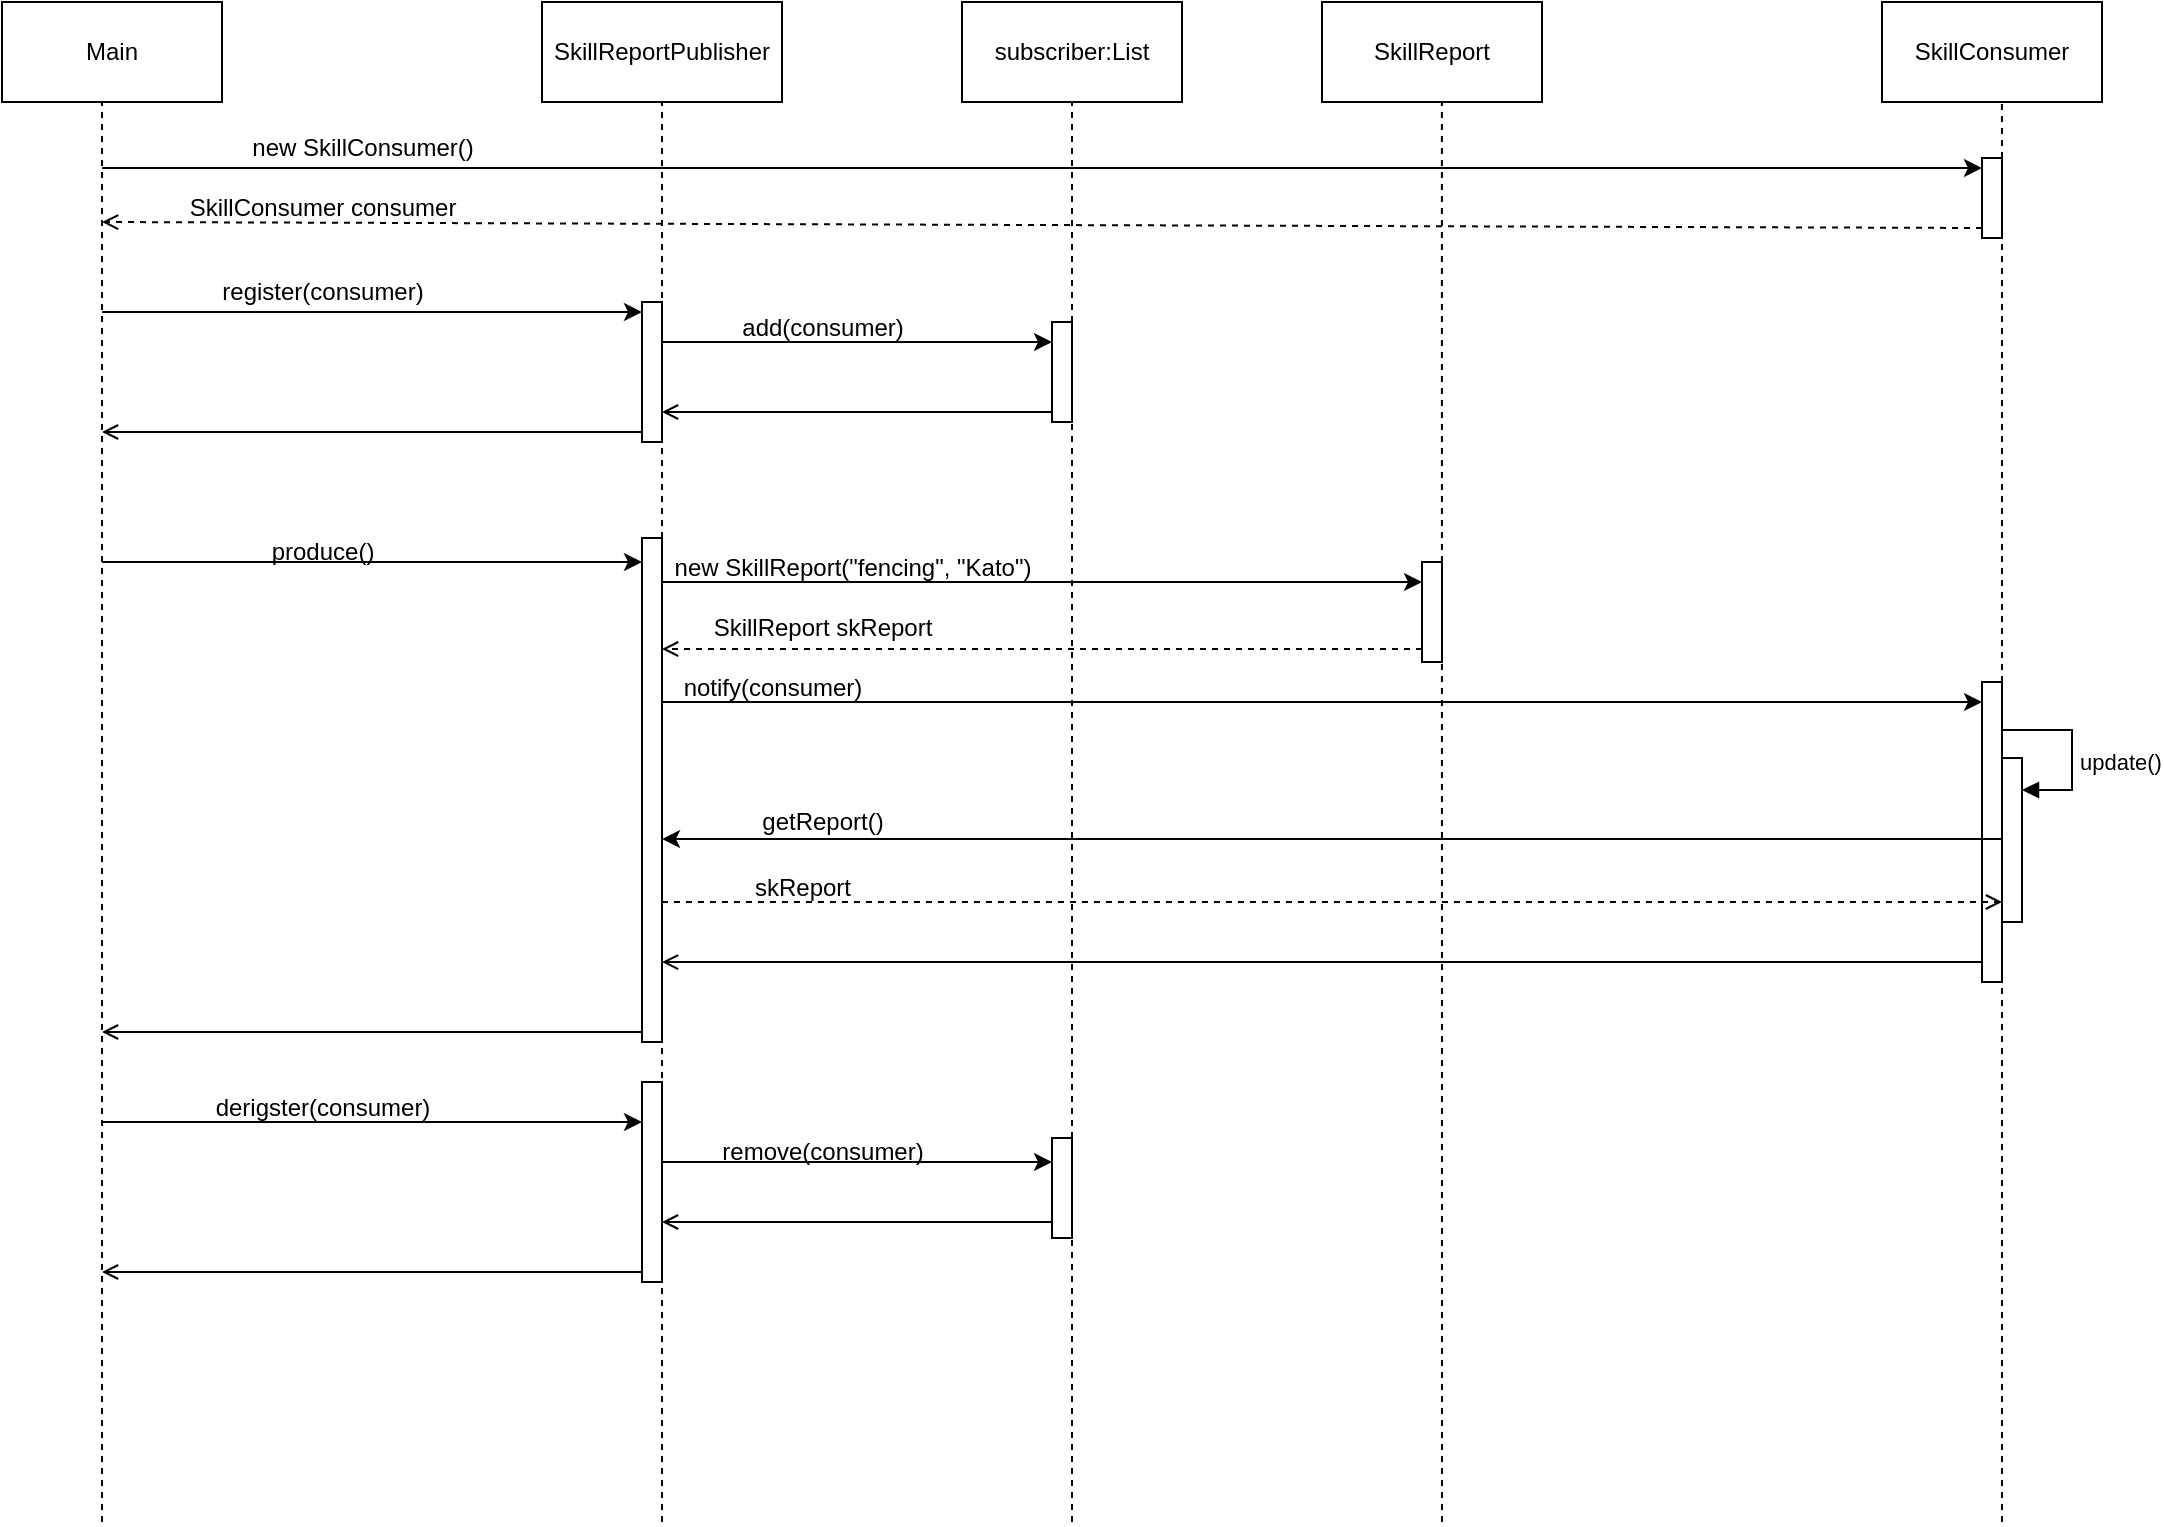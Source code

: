 <mxfile version="24.5.2" type="device">
  <diagram name="Seite-1" id="-83b8j7StGtTNXKLQQDX">
    <mxGraphModel dx="2074" dy="1132" grid="1" gridSize="10" guides="1" tooltips="1" connect="1" arrows="1" fold="1" page="1" pageScale="1" pageWidth="1169" pageHeight="827" math="0" shadow="0">
      <root>
        <mxCell id="0" />
        <mxCell id="1" parent="0" />
        <mxCell id="wSOtUR4zhJFM04Z9DMXD-2" value="" style="endArrow=none;dashed=1;html=1;rounded=0;entryX=0.5;entryY=1;entryDx=0;entryDy=0;" edge="1" parent="1" target="wSOtUR4zhJFM04Z9DMXD-5">
          <mxGeometry width="50" height="50" relative="1" as="geometry">
            <mxPoint x="390" y="810" as="sourcePoint" />
            <mxPoint x="389.5" y="120" as="targetPoint" />
          </mxGeometry>
        </mxCell>
        <mxCell id="wSOtUR4zhJFM04Z9DMXD-3" value="SkillConsumer" style="html=1;whiteSpace=wrap;" vertex="1" parent="1">
          <mxGeometry x="1000" y="50" width="110" height="50" as="geometry" />
        </mxCell>
        <mxCell id="wSOtUR4zhJFM04Z9DMXD-4" value="SkillReport" style="html=1;whiteSpace=wrap;" vertex="1" parent="1">
          <mxGeometry x="720" y="50" width="110" height="50" as="geometry" />
        </mxCell>
        <mxCell id="wSOtUR4zhJFM04Z9DMXD-5" value="SkillReportPublisher" style="html=1;whiteSpace=wrap;" vertex="1" parent="1">
          <mxGeometry x="330" y="50" width="120" height="50" as="geometry" />
        </mxCell>
        <mxCell id="wSOtUR4zhJFM04Z9DMXD-6" value="Main" style="html=1;whiteSpace=wrap;" vertex="1" parent="1">
          <mxGeometry x="60" y="50" width="110" height="50" as="geometry" />
        </mxCell>
        <mxCell id="wSOtUR4zhJFM04Z9DMXD-7" value="" style="endArrow=none;dashed=1;html=1;rounded=0;entryX=0.545;entryY=1;entryDx=0;entryDy=0;entryPerimeter=0;" edge="1" parent="1" target="wSOtUR4zhJFM04Z9DMXD-4">
          <mxGeometry width="50" height="50" relative="1" as="geometry">
            <mxPoint x="780" y="810" as="sourcePoint" />
            <mxPoint x="780" y="120" as="targetPoint" />
          </mxGeometry>
        </mxCell>
        <mxCell id="wSOtUR4zhJFM04Z9DMXD-8" value="" style="endArrow=none;dashed=1;html=1;rounded=0;entryX=0.545;entryY=1;entryDx=0;entryDy=0;entryPerimeter=0;" edge="1" parent="1" source="wSOtUR4zhJFM04Z9DMXD-29" target="wSOtUR4zhJFM04Z9DMXD-3">
          <mxGeometry width="50" height="50" relative="1" as="geometry">
            <mxPoint x="1060" y="560" as="sourcePoint" />
            <mxPoint x="1060" y="120" as="targetPoint" />
            <Array as="points">
              <mxPoint x="1060" y="120" />
            </Array>
          </mxGeometry>
        </mxCell>
        <mxCell id="wSOtUR4zhJFM04Z9DMXD-9" value="" style="endArrow=classic;html=1;rounded=0;entryX=0;entryY=0;entryDx=0;entryDy=5;entryPerimeter=0;" edge="1" parent="1" target="wSOtUR4zhJFM04Z9DMXD-29">
          <mxGeometry width="50" height="50" relative="1" as="geometry">
            <mxPoint x="110" y="133" as="sourcePoint" />
            <mxPoint x="1060" y="130" as="targetPoint" />
          </mxGeometry>
        </mxCell>
        <mxCell id="wSOtUR4zhJFM04Z9DMXD-10" value="new SkillConsumer()" style="text;html=1;align=center;verticalAlign=middle;resizable=0;points=[];autosize=1;strokeColor=none;fillColor=none;" vertex="1" parent="1">
          <mxGeometry x="175" y="108" width="130" height="30" as="geometry" />
        </mxCell>
        <mxCell id="wSOtUR4zhJFM04Z9DMXD-12" value="SkillConsumer consumer" style="text;html=1;align=center;verticalAlign=middle;resizable=0;points=[];autosize=1;strokeColor=none;fillColor=none;" vertex="1" parent="1">
          <mxGeometry x="140" y="138" width="160" height="30" as="geometry" />
        </mxCell>
        <mxCell id="wSOtUR4zhJFM04Z9DMXD-14" value="register(consumer)" style="text;html=1;align=center;verticalAlign=middle;resizable=0;points=[];autosize=1;strokeColor=none;fillColor=none;" vertex="1" parent="1">
          <mxGeometry x="160" y="180" width="120" height="30" as="geometry" />
        </mxCell>
        <mxCell id="wSOtUR4zhJFM04Z9DMXD-15" value="subscriber:List" style="html=1;whiteSpace=wrap;" vertex="1" parent="1">
          <mxGeometry x="540" y="50" width="110" height="50" as="geometry" />
        </mxCell>
        <mxCell id="wSOtUR4zhJFM04Z9DMXD-16" value="" style="endArrow=none;dashed=1;html=1;rounded=0;entryX=0.5;entryY=1;entryDx=0;entryDy=0;" edge="1" parent="1" target="wSOtUR4zhJFM04Z9DMXD-15">
          <mxGeometry width="50" height="50" relative="1" as="geometry">
            <mxPoint x="595" y="810" as="sourcePoint" />
            <mxPoint x="594.5" y="120" as="targetPoint" />
          </mxGeometry>
        </mxCell>
        <mxCell id="wSOtUR4zhJFM04Z9DMXD-18" value="add(consumer)" style="text;html=1;align=center;verticalAlign=middle;resizable=0;points=[];autosize=1;strokeColor=none;fillColor=none;" vertex="1" parent="1">
          <mxGeometry x="420" y="198" width="100" height="30" as="geometry" />
        </mxCell>
        <mxCell id="wSOtUR4zhJFM04Z9DMXD-20" value="" style="endArrow=open;html=1;rounded=0;exitX=0;exitY=1;exitDx=0;exitDy=-5;exitPerimeter=0;endFill=0;" edge="1" parent="1" source="wSOtUR4zhJFM04Z9DMXD-35">
          <mxGeometry width="50" height="50" relative="1" as="geometry">
            <mxPoint x="390" y="270" as="sourcePoint" />
            <mxPoint x="110" y="265" as="targetPoint" />
          </mxGeometry>
        </mxCell>
        <mxCell id="wSOtUR4zhJFM04Z9DMXD-22" value="produce()" style="text;html=1;align=center;verticalAlign=middle;resizable=0;points=[];autosize=1;strokeColor=none;fillColor=none;" vertex="1" parent="1">
          <mxGeometry x="185" y="310" width="70" height="30" as="geometry" />
        </mxCell>
        <mxCell id="wSOtUR4zhJFM04Z9DMXD-24" value="new SkillReport(&quot;fencing&quot;, &quot;Kato&quot;)" style="text;html=1;align=center;verticalAlign=middle;resizable=0;points=[];autosize=1;strokeColor=none;fillColor=none;" vertex="1" parent="1">
          <mxGeometry x="385" y="318" width="200" height="30" as="geometry" />
        </mxCell>
        <mxCell id="wSOtUR4zhJFM04Z9DMXD-26" value="SkillReport skReport" style="text;html=1;align=center;verticalAlign=middle;resizable=0;points=[];autosize=1;strokeColor=none;fillColor=none;" vertex="1" parent="1">
          <mxGeometry x="405" y="348" width="130" height="30" as="geometry" />
        </mxCell>
        <mxCell id="wSOtUR4zhJFM04Z9DMXD-27" value="" style="endArrow=classic;html=1;rounded=0;" edge="1" parent="1" target="wSOtUR4zhJFM04Z9DMXD-46">
          <mxGeometry width="50" height="50" relative="1" as="geometry">
            <mxPoint x="390" y="400" as="sourcePoint" />
            <mxPoint x="1000" y="400" as="targetPoint" />
          </mxGeometry>
        </mxCell>
        <mxCell id="wSOtUR4zhJFM04Z9DMXD-28" value="notify(consumer)" style="text;html=1;align=center;verticalAlign=middle;resizable=0;points=[];autosize=1;strokeColor=none;fillColor=none;" vertex="1" parent="1">
          <mxGeometry x="390" y="378" width="110" height="30" as="geometry" />
        </mxCell>
        <mxCell id="wSOtUR4zhJFM04Z9DMXD-30" value="" style="endArrow=none;dashed=1;html=1;rounded=0;" edge="1" parent="1" source="wSOtUR4zhJFM04Z9DMXD-46" target="wSOtUR4zhJFM04Z9DMXD-29">
          <mxGeometry width="50" height="50" relative="1" as="geometry">
            <mxPoint x="1060" y="560" as="sourcePoint" />
            <mxPoint x="1060" y="120" as="targetPoint" />
            <Array as="points">
              <mxPoint x="1060" y="280" />
            </Array>
          </mxGeometry>
        </mxCell>
        <mxCell id="wSOtUR4zhJFM04Z9DMXD-29" value="" style="html=1;points=[[0,0,0,0,5],[0,1,0,0,-5],[1,0,0,0,5],[1,1,0,0,-5]];perimeter=orthogonalPerimeter;outlineConnect=0;targetShapes=umlLifeline;portConstraint=eastwest;newEdgeStyle={&quot;curved&quot;:0,&quot;rounded&quot;:0};" vertex="1" parent="1">
          <mxGeometry x="1050" y="128" width="10" height="40" as="geometry" />
        </mxCell>
        <mxCell id="wSOtUR4zhJFM04Z9DMXD-32" value="" style="endArrow=open;html=1;rounded=0;exitX=0;exitY=1;exitDx=0;exitDy=-5;exitPerimeter=0;dashed=1;endFill=0;" edge="1" parent="1" source="wSOtUR4zhJFM04Z9DMXD-29">
          <mxGeometry width="50" height="50" relative="1" as="geometry">
            <mxPoint x="560" y="500" as="sourcePoint" />
            <mxPoint x="110" y="160" as="targetPoint" />
          </mxGeometry>
        </mxCell>
        <mxCell id="wSOtUR4zhJFM04Z9DMXD-33" value="" style="endArrow=none;dashed=1;html=1;rounded=0;" edge="1" parent="1">
          <mxGeometry width="50" height="50" relative="1" as="geometry">
            <mxPoint x="110" y="810" as="sourcePoint" />
            <mxPoint x="110" y="100" as="targetPoint" />
          </mxGeometry>
        </mxCell>
        <mxCell id="wSOtUR4zhJFM04Z9DMXD-35" value="" style="html=1;points=[[0,0,0,0,5],[0,1,0,0,-5],[1,0,0,0,5],[1,1,0,0,-5]];perimeter=orthogonalPerimeter;outlineConnect=0;targetShapes=umlLifeline;portConstraint=eastwest;newEdgeStyle={&quot;curved&quot;:0,&quot;rounded&quot;:0};" vertex="1" parent="1">
          <mxGeometry x="380" y="200" width="10" height="70" as="geometry" />
        </mxCell>
        <mxCell id="wSOtUR4zhJFM04Z9DMXD-36" value="" style="endArrow=classic;html=1;rounded=0;entryX=0;entryY=0;entryDx=0;entryDy=5;entryPerimeter=0;" edge="1" parent="1" target="wSOtUR4zhJFM04Z9DMXD-35">
          <mxGeometry width="50" height="50" relative="1" as="geometry">
            <mxPoint x="110" y="205" as="sourcePoint" />
            <mxPoint x="610" y="450" as="targetPoint" />
          </mxGeometry>
        </mxCell>
        <mxCell id="wSOtUR4zhJFM04Z9DMXD-37" value="" style="html=1;points=[[0,0,0,0,5],[0,1,0,0,-5],[1,0,0,0,5],[1,1,0,0,-5]];perimeter=orthogonalPerimeter;outlineConnect=0;targetShapes=umlLifeline;portConstraint=eastwest;newEdgeStyle={&quot;curved&quot;:0,&quot;rounded&quot;:0};" vertex="1" parent="1">
          <mxGeometry x="585" y="210" width="10" height="50" as="geometry" />
        </mxCell>
        <mxCell id="wSOtUR4zhJFM04Z9DMXD-38" value="" style="endArrow=classic;html=1;rounded=0;" edge="1" parent="1" source="wSOtUR4zhJFM04Z9DMXD-35" target="wSOtUR4zhJFM04Z9DMXD-37">
          <mxGeometry width="50" height="50" relative="1" as="geometry">
            <mxPoint x="400" y="220" as="sourcePoint" />
            <mxPoint x="610" y="450" as="targetPoint" />
            <Array as="points">
              <mxPoint x="480" y="220" />
            </Array>
          </mxGeometry>
        </mxCell>
        <mxCell id="wSOtUR4zhJFM04Z9DMXD-39" value="" style="endArrow=open;html=1;rounded=0;exitX=0;exitY=1;exitDx=0;exitDy=-5;exitPerimeter=0;endFill=0;" edge="1" parent="1" source="wSOtUR4zhJFM04Z9DMXD-37" target="wSOtUR4zhJFM04Z9DMXD-35">
          <mxGeometry width="50" height="50" relative="1" as="geometry">
            <mxPoint x="580" y="250" as="sourcePoint" />
            <mxPoint x="390" y="250" as="targetPoint" />
          </mxGeometry>
        </mxCell>
        <mxCell id="wSOtUR4zhJFM04Z9DMXD-40" value="" style="html=1;points=[[0,0,0,0,5],[0,1,0,0,-5],[1,0,0,0,5],[1,1,0,0,-5]];perimeter=orthogonalPerimeter;outlineConnect=0;targetShapes=umlLifeline;portConstraint=eastwest;newEdgeStyle={&quot;curved&quot;:0,&quot;rounded&quot;:0};" vertex="1" parent="1">
          <mxGeometry x="380" y="318" width="10" height="252" as="geometry" />
        </mxCell>
        <mxCell id="wSOtUR4zhJFM04Z9DMXD-42" value="" style="endArrow=classic;html=1;rounded=0;" edge="1" parent="1" target="wSOtUR4zhJFM04Z9DMXD-40">
          <mxGeometry width="50" height="50" relative="1" as="geometry">
            <mxPoint x="110" y="330" as="sourcePoint" />
            <mxPoint x="610" y="450" as="targetPoint" />
          </mxGeometry>
        </mxCell>
        <mxCell id="wSOtUR4zhJFM04Z9DMXD-43" value="" style="html=1;points=[[0,0,0,0,5],[0,1,0,0,-5],[1,0,0,0,5],[1,1,0,0,-5]];perimeter=orthogonalPerimeter;outlineConnect=0;targetShapes=umlLifeline;portConstraint=eastwest;newEdgeStyle={&quot;curved&quot;:0,&quot;rounded&quot;:0};" vertex="1" parent="1">
          <mxGeometry x="770" y="330" width="10" height="50" as="geometry" />
        </mxCell>
        <mxCell id="wSOtUR4zhJFM04Z9DMXD-44" value="" style="endArrow=classic;html=1;rounded=0;entryX=0;entryY=0;entryDx=0;entryDy=5;entryPerimeter=0;" edge="1" parent="1">
          <mxGeometry width="50" height="50" relative="1" as="geometry">
            <mxPoint x="390" y="340" as="sourcePoint" />
            <mxPoint x="770" y="340" as="targetPoint" />
          </mxGeometry>
        </mxCell>
        <mxCell id="wSOtUR4zhJFM04Z9DMXD-45" value="" style="endArrow=open;html=1;rounded=0;dashed=1;endFill=0;" edge="1" parent="1">
          <mxGeometry width="50" height="50" relative="1" as="geometry">
            <mxPoint x="770" y="373.5" as="sourcePoint" />
            <mxPoint x="390" y="373.5" as="targetPoint" />
          </mxGeometry>
        </mxCell>
        <mxCell id="wSOtUR4zhJFM04Z9DMXD-48" value="" style="endArrow=none;dashed=1;html=1;rounded=0;" edge="1" parent="1" target="wSOtUR4zhJFM04Z9DMXD-46">
          <mxGeometry width="50" height="50" relative="1" as="geometry">
            <mxPoint x="1060" y="810" as="sourcePoint" />
            <mxPoint x="1060" y="168" as="targetPoint" />
            <Array as="points">
              <mxPoint x="1060" y="490" />
            </Array>
          </mxGeometry>
        </mxCell>
        <mxCell id="wSOtUR4zhJFM04Z9DMXD-46" value="" style="html=1;points=[[0,0,0,0,5],[0,1,0,0,-5],[1,0,0,0,5],[1,1,0,0,-5]];perimeter=orthogonalPerimeter;outlineConnect=0;targetShapes=umlLifeline;portConstraint=eastwest;newEdgeStyle={&quot;curved&quot;:0,&quot;rounded&quot;:0};" vertex="1" parent="1">
          <mxGeometry x="1050" y="390" width="10" height="150" as="geometry" />
        </mxCell>
        <mxCell id="wSOtUR4zhJFM04Z9DMXD-49" value="" style="html=1;points=[[0,0,0,0,5],[0,1,0,0,-5],[1,0,0,0,5],[1,1,0,0,-5]];perimeter=orthogonalPerimeter;outlineConnect=0;targetShapes=umlLifeline;portConstraint=eastwest;newEdgeStyle={&quot;curved&quot;:0,&quot;rounded&quot;:0};" vertex="1" parent="1">
          <mxGeometry x="1060" y="428.02" width="10" height="81.98" as="geometry" />
        </mxCell>
        <mxCell id="wSOtUR4zhJFM04Z9DMXD-50" value="update()" style="html=1;align=left;spacingLeft=2;endArrow=block;rounded=0;edgeStyle=orthogonalEdgeStyle;curved=0;rounded=0;exitX=1;exitY=0.281;exitDx=0;exitDy=0;exitPerimeter=0;" edge="1" target="wSOtUR4zhJFM04Z9DMXD-49" parent="1">
          <mxGeometry x="0.133" relative="1" as="geometry">
            <mxPoint x="1060" y="414.004" as="sourcePoint" />
            <Array as="points">
              <mxPoint x="1095" y="414.02" />
              <mxPoint x="1095" y="444.02" />
            </Array>
            <mxPoint as="offset" />
          </mxGeometry>
        </mxCell>
        <mxCell id="wSOtUR4zhJFM04Z9DMXD-51" value="" style="endArrow=classic;html=1;rounded=0;" edge="1" parent="1">
          <mxGeometry width="50" height="50" relative="1" as="geometry">
            <mxPoint x="1060" y="468.51" as="sourcePoint" />
            <mxPoint x="390" y="468.51" as="targetPoint" />
          </mxGeometry>
        </mxCell>
        <mxCell id="wSOtUR4zhJFM04Z9DMXD-52" value="getReport()" style="text;html=1;align=center;verticalAlign=middle;resizable=0;points=[];autosize=1;strokeColor=none;fillColor=none;" vertex="1" parent="1">
          <mxGeometry x="430" y="445" width="80" height="30" as="geometry" />
        </mxCell>
        <mxCell id="wSOtUR4zhJFM04Z9DMXD-54" value="" style="endArrow=open;html=1;rounded=0;endFill=0;dashed=1;" edge="1" parent="1">
          <mxGeometry width="50" height="50" relative="1" as="geometry">
            <mxPoint x="390" y="500" as="sourcePoint" />
            <mxPoint x="1060" y="500" as="targetPoint" />
          </mxGeometry>
        </mxCell>
        <mxCell id="wSOtUR4zhJFM04Z9DMXD-55" value="skReport" style="text;html=1;align=center;verticalAlign=middle;resizable=0;points=[];autosize=1;strokeColor=none;fillColor=none;" vertex="1" parent="1">
          <mxGeometry x="425" y="478" width="70" height="30" as="geometry" />
        </mxCell>
        <mxCell id="wSOtUR4zhJFM04Z9DMXD-56" value="" style="endArrow=open;html=1;rounded=0;entryX=1;entryY=0.91;entryDx=0;entryDy=0;entryPerimeter=0;exitX=0;exitY=1;exitDx=0;exitDy=-5;exitPerimeter=0;endFill=0;" edge="1" parent="1">
          <mxGeometry width="50" height="50" relative="1" as="geometry">
            <mxPoint x="1050" y="530" as="sourcePoint" />
            <mxPoint x="390" y="530.02" as="targetPoint" />
          </mxGeometry>
        </mxCell>
        <mxCell id="wSOtUR4zhJFM04Z9DMXD-57" value="" style="endArrow=open;html=1;rounded=0;exitX=0;exitY=1;exitDx=0;exitDy=-5;exitPerimeter=0;endFill=0;" edge="1" parent="1" source="wSOtUR4zhJFM04Z9DMXD-40">
          <mxGeometry width="50" height="50" relative="1" as="geometry">
            <mxPoint x="560" y="500" as="sourcePoint" />
            <mxPoint x="110" y="565" as="targetPoint" />
          </mxGeometry>
        </mxCell>
        <mxCell id="wSOtUR4zhJFM04Z9DMXD-58" value="" style="endArrow=classic;html=1;rounded=0;" edge="1" parent="1" target="wSOtUR4zhJFM04Z9DMXD-59">
          <mxGeometry width="50" height="50" relative="1" as="geometry">
            <mxPoint x="110" y="610" as="sourcePoint" />
            <mxPoint x="610" y="450" as="targetPoint" />
          </mxGeometry>
        </mxCell>
        <mxCell id="wSOtUR4zhJFM04Z9DMXD-59" value="" style="html=1;points=[[0,0,0,0,5],[0,1,0,0,-5],[1,0,0,0,5],[1,1,0,0,-5]];perimeter=orthogonalPerimeter;outlineConnect=0;targetShapes=umlLifeline;portConstraint=eastwest;newEdgeStyle={&quot;curved&quot;:0,&quot;rounded&quot;:0};" vertex="1" parent="1">
          <mxGeometry x="380" y="590" width="10" height="100" as="geometry" />
        </mxCell>
        <mxCell id="wSOtUR4zhJFM04Z9DMXD-60" value="derigster(consumer)" style="text;html=1;align=center;verticalAlign=middle;resizable=0;points=[];autosize=1;strokeColor=none;fillColor=none;" vertex="1" parent="1">
          <mxGeometry x="155" y="588" width="130" height="30" as="geometry" />
        </mxCell>
        <mxCell id="wSOtUR4zhJFM04Z9DMXD-61" value="" style="html=1;points=[[0,0,0,0,5],[0,1,0,0,-5],[1,0,0,0,5],[1,1,0,0,-5]];perimeter=orthogonalPerimeter;outlineConnect=0;targetShapes=umlLifeline;portConstraint=eastwest;newEdgeStyle={&quot;curved&quot;:0,&quot;rounded&quot;:0};" vertex="1" parent="1">
          <mxGeometry x="585" y="618" width="10" height="50" as="geometry" />
        </mxCell>
        <mxCell id="wSOtUR4zhJFM04Z9DMXD-62" value="" style="endArrow=classic;html=1;rounded=0;" edge="1" parent="1">
          <mxGeometry width="50" height="50" relative="1" as="geometry">
            <mxPoint x="390" y="630" as="sourcePoint" />
            <mxPoint x="585" y="630" as="targetPoint" />
          </mxGeometry>
        </mxCell>
        <mxCell id="wSOtUR4zhJFM04Z9DMXD-63" value="remove(consumer)" style="text;html=1;align=center;verticalAlign=middle;resizable=0;points=[];autosize=1;strokeColor=none;fillColor=none;" vertex="1" parent="1">
          <mxGeometry x="410" y="610" width="120" height="30" as="geometry" />
        </mxCell>
        <mxCell id="wSOtUR4zhJFM04Z9DMXD-64" value="" style="endArrow=open;html=1;rounded=0;endFill=0;" edge="1" parent="1">
          <mxGeometry width="50" height="50" relative="1" as="geometry">
            <mxPoint x="585" y="660" as="sourcePoint" />
            <mxPoint x="390" y="660" as="targetPoint" />
          </mxGeometry>
        </mxCell>
        <mxCell id="wSOtUR4zhJFM04Z9DMXD-67" value="" style="endArrow=open;html=1;rounded=0;exitX=0;exitY=1;exitDx=0;exitDy=-5;exitPerimeter=0;endFill=0;" edge="1" parent="1" source="wSOtUR4zhJFM04Z9DMXD-59">
          <mxGeometry width="50" height="50" relative="1" as="geometry">
            <mxPoint x="560" y="500" as="sourcePoint" />
            <mxPoint x="110" y="685" as="targetPoint" />
          </mxGeometry>
        </mxCell>
      </root>
    </mxGraphModel>
  </diagram>
</mxfile>
